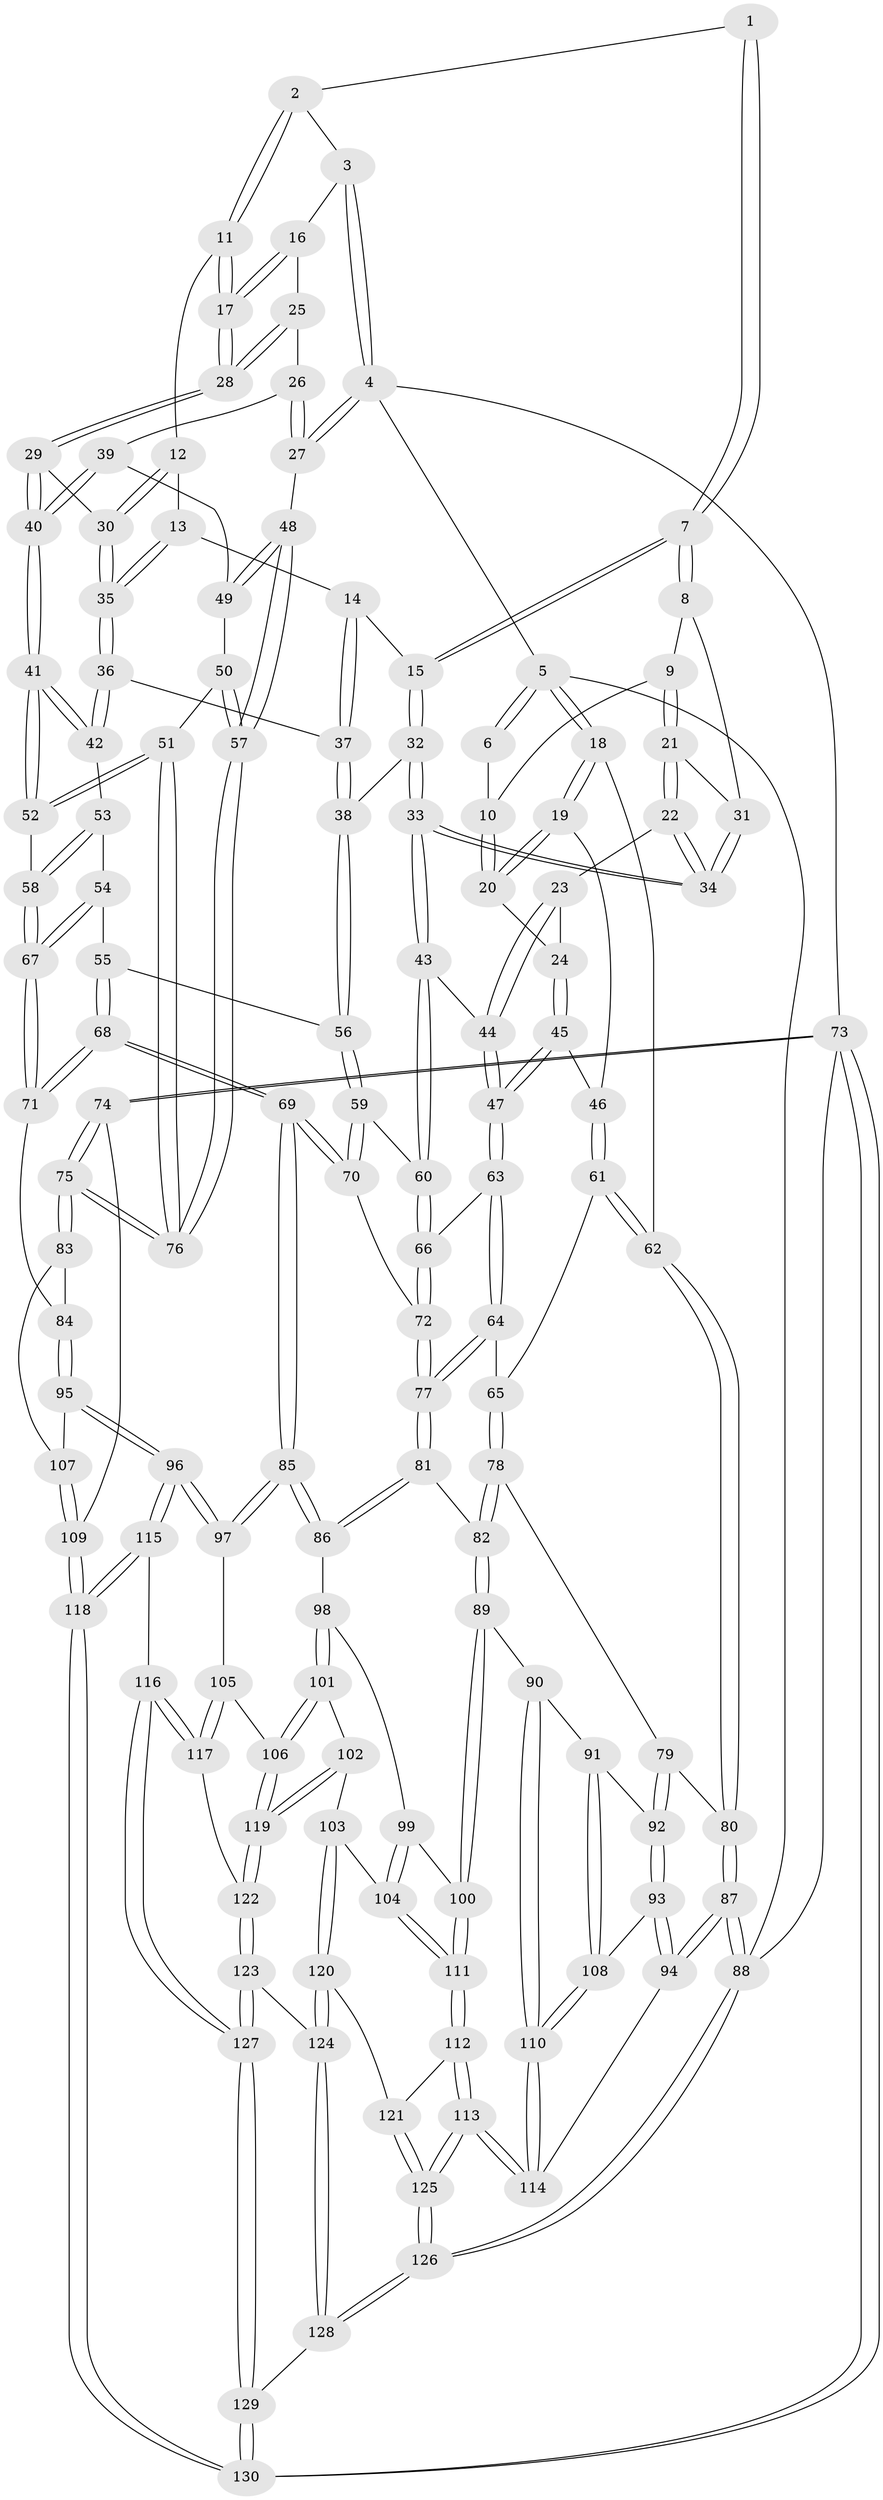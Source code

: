 // Generated by graph-tools (version 1.1) at 2025/03/03/09/25 03:03:12]
// undirected, 130 vertices, 322 edges
graph export_dot {
graph [start="1"]
  node [color=gray90,style=filled];
  1 [pos="+0.5429203460501522+0"];
  2 [pos="+0.6759073863049144+0"];
  3 [pos="+0.8015202497743233+0"];
  4 [pos="+1+0"];
  5 [pos="+0+0"];
  6 [pos="+0.30355155767483544+0"];
  7 [pos="+0.5136911356151413+0.08152900781844"];
  8 [pos="+0.4671266742267566+0.10033059437401508"];
  9 [pos="+0.33633510549635076+0.01740473603810572"];
  10 [pos="+0.2924872187597714+0"];
  11 [pos="+0.6917462569489896+0.0011039104325881652"];
  12 [pos="+0.6779588908060553+0.0719161921289872"];
  13 [pos="+0.6574091296493524+0.1048892436112045"];
  14 [pos="+0.6570633572968492+0.10526079145881824"];
  15 [pos="+0.5183724588004989+0.08739740781963865"];
  16 [pos="+0.8629139247381059+0.033622271221133225"];
  17 [pos="+0.8152764622520492+0.11771650194609783"];
  18 [pos="+0+0.14064737421827558"];
  19 [pos="+0+0.16039001630189492"];
  20 [pos="+0.20826203878561642+0.10981132193261407"];
  21 [pos="+0.3663471630672267+0.14863487674091824"];
  22 [pos="+0.3656242039836627+0.1502060570041461"];
  23 [pos="+0.3030730440183818+0.1841337563460468"];
  24 [pos="+0.2748916353734407+0.18919092724755632"];
  25 [pos="+0.9720014965780543+0.10243447328717488"];
  26 [pos="+1+0.11323691247649341"];
  27 [pos="+1+0.024433160641941957"];
  28 [pos="+0.8105164283422+0.1521718787009819"];
  29 [pos="+0.8073684197630163+0.16114680814034474"];
  30 [pos="+0.8033938630789402+0.16338433248192344"];
  31 [pos="+0.45776829516125733+0.10893645601361478"];
  32 [pos="+0.5528815172176454+0.20856500332839314"];
  33 [pos="+0.4570380278026705+0.26172880418587474"];
  34 [pos="+0.45164968147822454+0.25117386316265494"];
  35 [pos="+0.7766534997742214+0.19084615370035118"];
  36 [pos="+0.7681017234094684+0.2028225622512981"];
  37 [pos="+0.6362908937713803+0.2146444763990336"];
  38 [pos="+0.6196469075370427+0.2293358540066359"];
  39 [pos="+0.9189404593479941+0.21008039139441995"];
  40 [pos="+0.9004822742923647+0.2154991861928834"];
  41 [pos="+0.8705104561852296+0.32012070275617716"];
  42 [pos="+0.7733636509082751+0.24658485994686677"];
  43 [pos="+0.45049219869252777+0.27721147563948145"];
  44 [pos="+0.38982912883663845+0.2783764819386612"];
  45 [pos="+0.25075635968685034+0.2657972042671954"];
  46 [pos="+0.1928419749720111+0.28566830412782773"];
  47 [pos="+0.3023844041670608+0.318508260746963"];
  48 [pos="+1+0.18401074112848304"];
  49 [pos="+0.9602944490509957+0.2466830454545468"];
  50 [pos="+0.9692360979423902+0.2806890484167718"];
  51 [pos="+0.9072033644039901+0.4186827584530186"];
  52 [pos="+0.8895425194880207+0.41394846851847034"];
  53 [pos="+0.7539050803401872+0.28254438533650134"];
  54 [pos="+0.7074382705168721+0.32644923862351766"];
  55 [pos="+0.6432339956322818+0.32817632903294847"];
  56 [pos="+0.6373816912719604+0.3200606447584498"];
  57 [pos="+1+0.3000762571018384"];
  58 [pos="+0.8677162337910325+0.420086679299206"];
  59 [pos="+0.48459187887594324+0.3467040078910438"];
  60 [pos="+0.4623314587940669+0.32866146609209973"];
  61 [pos="+0.16809312267480112+0.3707894488153929"];
  62 [pos="+0+0.26953623409689875"];
  63 [pos="+0.31192629750421513+0.4147623477795289"];
  64 [pos="+0.2978857316626151+0.4409092487116122"];
  65 [pos="+0.19288254046290187+0.4484721337820634"];
  66 [pos="+0.4018568346703848+0.3845013940810409"];
  67 [pos="+0.8331927957941053+0.43383748007535483"];
  68 [pos="+0.6233902621373476+0.5273440499739483"];
  69 [pos="+0.6220413115267303+0.528305998743221"];
  70 [pos="+0.5311544241018963+0.4646257325582458"];
  71 [pos="+0.7447523898594486+0.5115301002921685"];
  72 [pos="+0.45131836439333045+0.4703618885324182"];
  73 [pos="+1+1"];
  74 [pos="+1+0.6683858602358783"];
  75 [pos="+1+0.5793362394719603"];
  76 [pos="+1+0.5624088996010312"];
  77 [pos="+0.352842988040199+0.5277083967426266"];
  78 [pos="+0.137026937027513+0.5062222036958693"];
  79 [pos="+0.1325329584749657+0.5080277165677873"];
  80 [pos="+0+0.3626669635598883"];
  81 [pos="+0.3542171943389758+0.5440228650325801"];
  82 [pos="+0.24908871588935125+0.6023632198015524"];
  83 [pos="+0.8904452309214581+0.6266680536724312"];
  84 [pos="+0.7935017749335795+0.5799874845287499"];
  85 [pos="+0.5941120849583311+0.5997600510813934"];
  86 [pos="+0.376487726504022+0.5746596748662788"];
  87 [pos="+0+0.7130410656057764"];
  88 [pos="+0+1"];
  89 [pos="+0.23551275431038754+0.6805066963740126"];
  90 [pos="+0.21930941606919288+0.6826009723176548"];
  91 [pos="+0.10525444231754742+0.6302833986533677"];
  92 [pos="+0.09339716657327647+0.6215738508788633"];
  93 [pos="+0+0.6784098845072285"];
  94 [pos="+0+0.69179127571394"];
  95 [pos="+0.7725343574827807+0.7061015691016939"];
  96 [pos="+0.756248129140884+0.722531659506539"];
  97 [pos="+0.5945026810205818+0.6209964775299155"];
  98 [pos="+0.37349041139097183+0.6192120139762206"];
  99 [pos="+0.34921206450472725+0.6435968678438175"];
  100 [pos="+0.24314804932815728+0.6864720389223625"];
  101 [pos="+0.3988697645492308+0.6637427497118218"];
  102 [pos="+0.34440395037423255+0.7450606116385294"];
  103 [pos="+0.33329028238321584+0.7484723237036311"];
  104 [pos="+0.329415503588498+0.747477922862493"];
  105 [pos="+0.5932383083664902+0.6237100051464614"];
  106 [pos="+0.48135392977326197+0.727167497203174"];
  107 [pos="+0.8444317864437185+0.6850317238367506"];
  108 [pos="+0.14540288255528644+0.7560215974805274"];
  109 [pos="+0.9162279657434184+0.8015824554664622"];
  110 [pos="+0.14965007412637935+0.7604532989580954"];
  111 [pos="+0.28326408986902457+0.7492829300401291"];
  112 [pos="+0.2539599228771126+0.8138263657003088"];
  113 [pos="+0.1580159344005047+0.8734399194084276"];
  114 [pos="+0.14797531231927935+0.8437805598311128"];
  115 [pos="+0.7763556555178736+0.8702525612186945"];
  116 [pos="+0.6511551807226578+0.8768792661833321"];
  117 [pos="+0.6388927268996986+0.8694300419967653"];
  118 [pos="+0.8060566051001117+0.8871222830635884"];
  119 [pos="+0.47343919488674424+0.7487389023997898"];
  120 [pos="+0.4041132775973709+0.8898324430170922"];
  121 [pos="+0.3832812427417521+0.8965646794888841"];
  122 [pos="+0.47915556810522447+0.8606647511280898"];
  123 [pos="+0.462253097992554+0.8766314809923434"];
  124 [pos="+0.43853318061269514+0.8898512225086354"];
  125 [pos="+0.06424989220365245+1"];
  126 [pos="+0+1"];
  127 [pos="+0.592696140592832+1"];
  128 [pos="+0.45992335838744125+1"];
  129 [pos="+0.5863483842070396+1"];
  130 [pos="+0.9880588663409943+1"];
  1 -- 2;
  1 -- 7;
  1 -- 7;
  2 -- 3;
  2 -- 11;
  2 -- 11;
  3 -- 4;
  3 -- 4;
  3 -- 16;
  4 -- 5;
  4 -- 27;
  4 -- 27;
  4 -- 73;
  5 -- 6;
  5 -- 6;
  5 -- 18;
  5 -- 18;
  5 -- 88;
  6 -- 10;
  7 -- 8;
  7 -- 8;
  7 -- 15;
  7 -- 15;
  8 -- 9;
  8 -- 31;
  9 -- 10;
  9 -- 21;
  9 -- 21;
  10 -- 20;
  10 -- 20;
  11 -- 12;
  11 -- 17;
  11 -- 17;
  12 -- 13;
  12 -- 30;
  12 -- 30;
  13 -- 14;
  13 -- 35;
  13 -- 35;
  14 -- 15;
  14 -- 37;
  14 -- 37;
  15 -- 32;
  15 -- 32;
  16 -- 17;
  16 -- 17;
  16 -- 25;
  17 -- 28;
  17 -- 28;
  18 -- 19;
  18 -- 19;
  18 -- 62;
  19 -- 20;
  19 -- 20;
  19 -- 46;
  20 -- 24;
  21 -- 22;
  21 -- 22;
  21 -- 31;
  22 -- 23;
  22 -- 34;
  22 -- 34;
  23 -- 24;
  23 -- 44;
  23 -- 44;
  24 -- 45;
  24 -- 45;
  25 -- 26;
  25 -- 28;
  25 -- 28;
  26 -- 27;
  26 -- 27;
  26 -- 39;
  27 -- 48;
  28 -- 29;
  28 -- 29;
  29 -- 30;
  29 -- 40;
  29 -- 40;
  30 -- 35;
  30 -- 35;
  31 -- 34;
  31 -- 34;
  32 -- 33;
  32 -- 33;
  32 -- 38;
  33 -- 34;
  33 -- 34;
  33 -- 43;
  33 -- 43;
  35 -- 36;
  35 -- 36;
  36 -- 37;
  36 -- 42;
  36 -- 42;
  37 -- 38;
  37 -- 38;
  38 -- 56;
  38 -- 56;
  39 -- 40;
  39 -- 40;
  39 -- 49;
  40 -- 41;
  40 -- 41;
  41 -- 42;
  41 -- 42;
  41 -- 52;
  41 -- 52;
  42 -- 53;
  43 -- 44;
  43 -- 60;
  43 -- 60;
  44 -- 47;
  44 -- 47;
  45 -- 46;
  45 -- 47;
  45 -- 47;
  46 -- 61;
  46 -- 61;
  47 -- 63;
  47 -- 63;
  48 -- 49;
  48 -- 49;
  48 -- 57;
  48 -- 57;
  49 -- 50;
  50 -- 51;
  50 -- 57;
  50 -- 57;
  51 -- 52;
  51 -- 52;
  51 -- 76;
  51 -- 76;
  52 -- 58;
  53 -- 54;
  53 -- 58;
  53 -- 58;
  54 -- 55;
  54 -- 67;
  54 -- 67;
  55 -- 56;
  55 -- 68;
  55 -- 68;
  56 -- 59;
  56 -- 59;
  57 -- 76;
  57 -- 76;
  58 -- 67;
  58 -- 67;
  59 -- 60;
  59 -- 70;
  59 -- 70;
  60 -- 66;
  60 -- 66;
  61 -- 62;
  61 -- 62;
  61 -- 65;
  62 -- 80;
  62 -- 80;
  63 -- 64;
  63 -- 64;
  63 -- 66;
  64 -- 65;
  64 -- 77;
  64 -- 77;
  65 -- 78;
  65 -- 78;
  66 -- 72;
  66 -- 72;
  67 -- 71;
  67 -- 71;
  68 -- 69;
  68 -- 69;
  68 -- 71;
  68 -- 71;
  69 -- 70;
  69 -- 70;
  69 -- 85;
  69 -- 85;
  70 -- 72;
  71 -- 84;
  72 -- 77;
  72 -- 77;
  73 -- 74;
  73 -- 74;
  73 -- 130;
  73 -- 130;
  73 -- 88;
  74 -- 75;
  74 -- 75;
  74 -- 109;
  75 -- 76;
  75 -- 76;
  75 -- 83;
  75 -- 83;
  77 -- 81;
  77 -- 81;
  78 -- 79;
  78 -- 82;
  78 -- 82;
  79 -- 80;
  79 -- 92;
  79 -- 92;
  80 -- 87;
  80 -- 87;
  81 -- 82;
  81 -- 86;
  81 -- 86;
  82 -- 89;
  82 -- 89;
  83 -- 84;
  83 -- 107;
  84 -- 95;
  84 -- 95;
  85 -- 86;
  85 -- 86;
  85 -- 97;
  85 -- 97;
  86 -- 98;
  87 -- 88;
  87 -- 88;
  87 -- 94;
  87 -- 94;
  88 -- 126;
  88 -- 126;
  89 -- 90;
  89 -- 100;
  89 -- 100;
  90 -- 91;
  90 -- 110;
  90 -- 110;
  91 -- 92;
  91 -- 108;
  91 -- 108;
  92 -- 93;
  92 -- 93;
  93 -- 94;
  93 -- 94;
  93 -- 108;
  94 -- 114;
  95 -- 96;
  95 -- 96;
  95 -- 107;
  96 -- 97;
  96 -- 97;
  96 -- 115;
  96 -- 115;
  97 -- 105;
  98 -- 99;
  98 -- 101;
  98 -- 101;
  99 -- 100;
  99 -- 104;
  99 -- 104;
  100 -- 111;
  100 -- 111;
  101 -- 102;
  101 -- 106;
  101 -- 106;
  102 -- 103;
  102 -- 119;
  102 -- 119;
  103 -- 104;
  103 -- 120;
  103 -- 120;
  104 -- 111;
  104 -- 111;
  105 -- 106;
  105 -- 117;
  105 -- 117;
  106 -- 119;
  106 -- 119;
  107 -- 109;
  107 -- 109;
  108 -- 110;
  108 -- 110;
  109 -- 118;
  109 -- 118;
  110 -- 114;
  110 -- 114;
  111 -- 112;
  111 -- 112;
  112 -- 113;
  112 -- 113;
  112 -- 121;
  113 -- 114;
  113 -- 114;
  113 -- 125;
  113 -- 125;
  115 -- 116;
  115 -- 118;
  115 -- 118;
  116 -- 117;
  116 -- 117;
  116 -- 127;
  116 -- 127;
  117 -- 122;
  118 -- 130;
  118 -- 130;
  119 -- 122;
  119 -- 122;
  120 -- 121;
  120 -- 124;
  120 -- 124;
  121 -- 125;
  121 -- 125;
  122 -- 123;
  122 -- 123;
  123 -- 124;
  123 -- 127;
  123 -- 127;
  124 -- 128;
  124 -- 128;
  125 -- 126;
  125 -- 126;
  126 -- 128;
  126 -- 128;
  127 -- 129;
  127 -- 129;
  128 -- 129;
  129 -- 130;
  129 -- 130;
}
